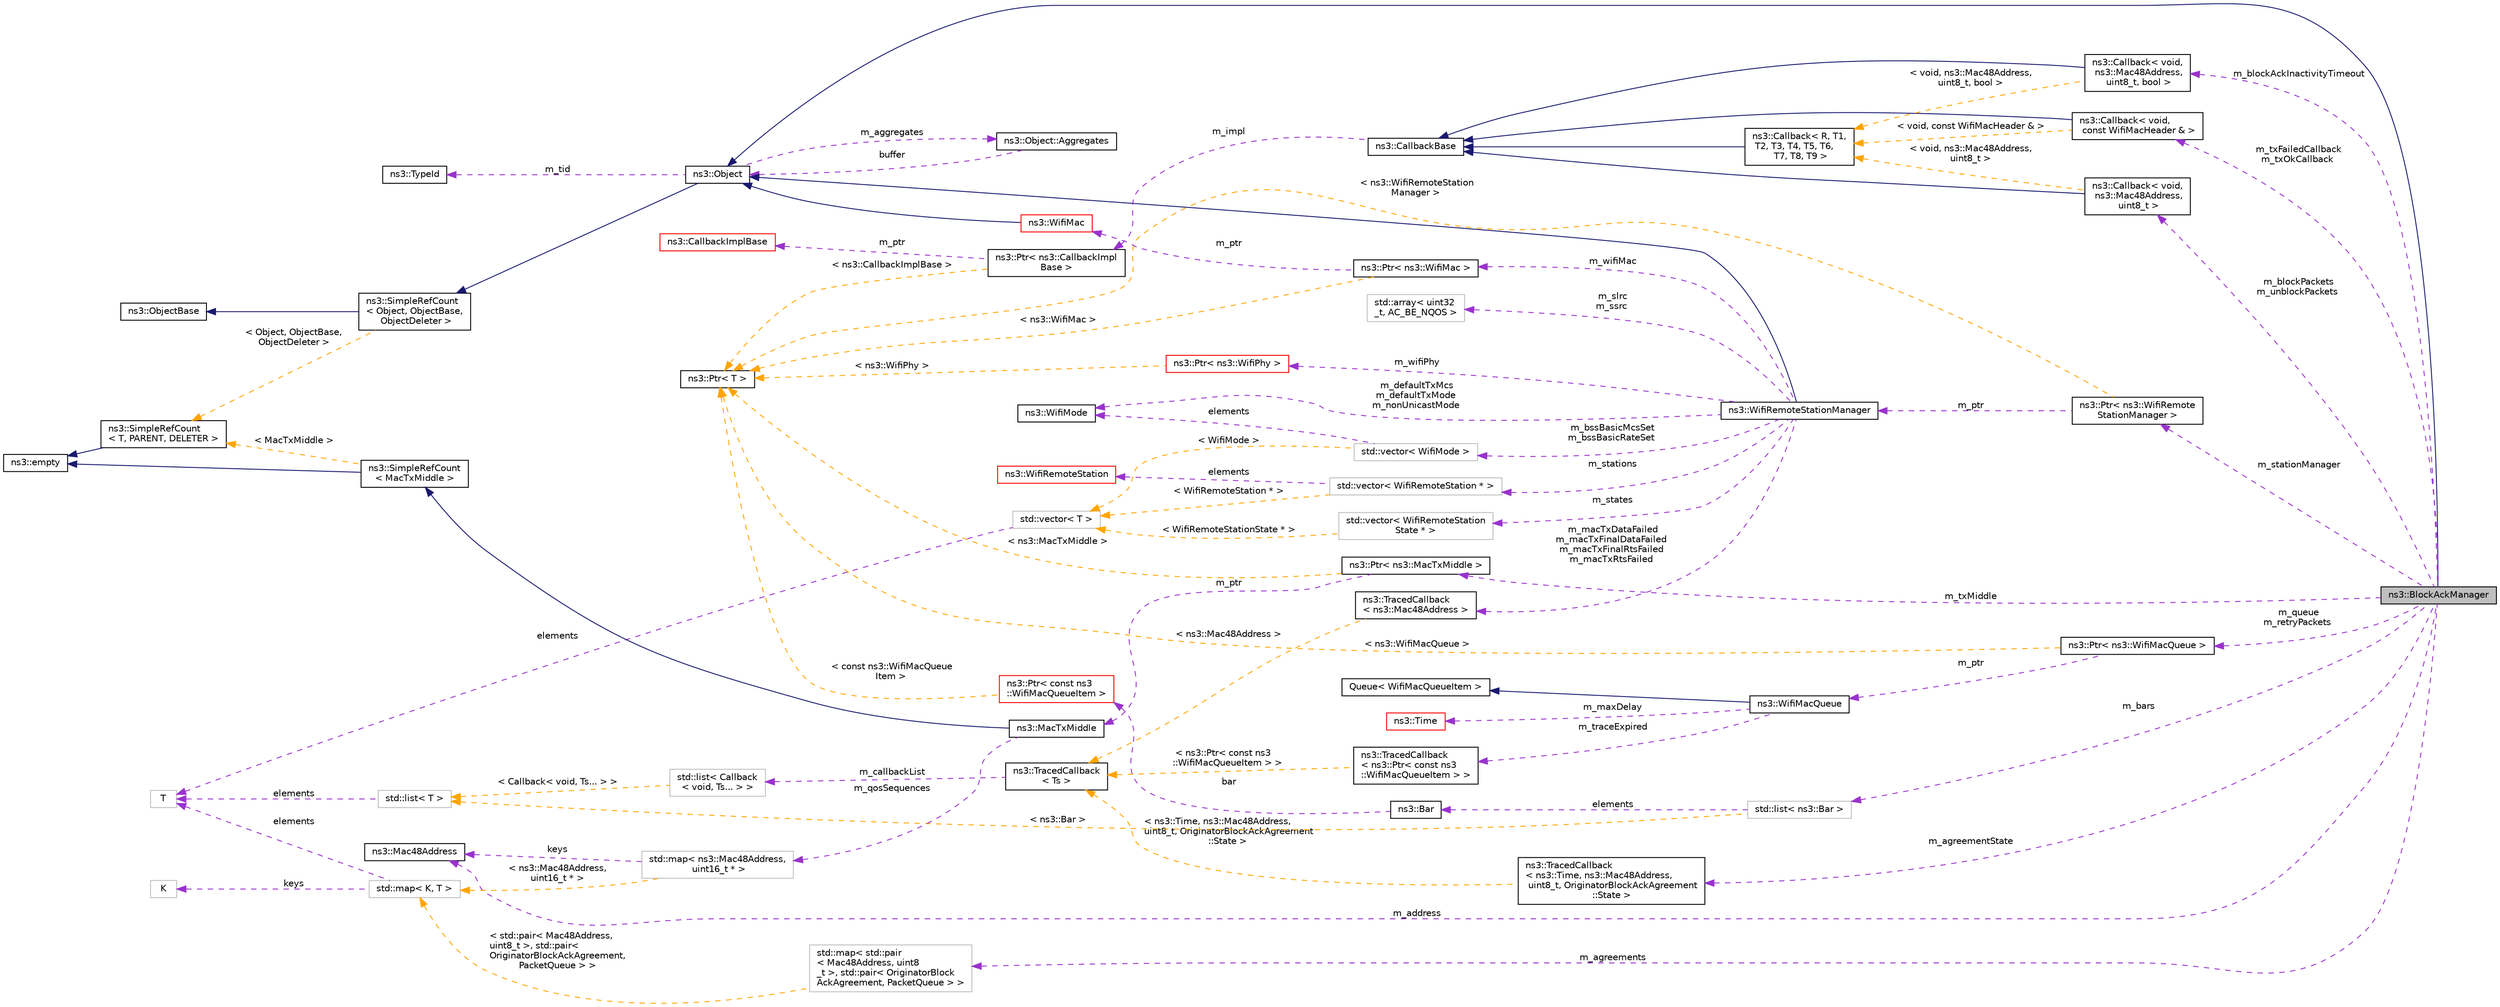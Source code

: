 digraph "ns3::BlockAckManager"
{
 // LATEX_PDF_SIZE
  edge [fontname="Helvetica",fontsize="10",labelfontname="Helvetica",labelfontsize="10"];
  node [fontname="Helvetica",fontsize="10",shape=record];
  rankdir="LR";
  Node1 [label="ns3::BlockAckManager",height=0.2,width=0.4,color="black", fillcolor="grey75", style="filled", fontcolor="black",tooltip="Manages all block ack agreements for an originator station."];
  Node2 -> Node1 [dir="back",color="midnightblue",fontsize="10",style="solid",fontname="Helvetica"];
  Node2 [label="ns3::Object",height=0.2,width=0.4,color="black", fillcolor="white", style="filled",URL="$classns3_1_1_object.html",tooltip="A base class which provides memory management and object aggregation."];
  Node3 -> Node2 [dir="back",color="midnightblue",fontsize="10",style="solid",fontname="Helvetica"];
  Node3 [label="ns3::SimpleRefCount\l\< Object, ObjectBase,\l ObjectDeleter \>",height=0.2,width=0.4,color="black", fillcolor="white", style="filled",URL="$classns3_1_1_simple_ref_count.html",tooltip=" "];
  Node4 -> Node3 [dir="back",color="midnightblue",fontsize="10",style="solid",fontname="Helvetica"];
  Node4 [label="ns3::ObjectBase",height=0.2,width=0.4,color="black", fillcolor="white", style="filled",URL="$classns3_1_1_object_base.html",tooltip="Anchor the ns-3 type and attribute system."];
  Node5 -> Node3 [dir="back",color="orange",fontsize="10",style="dashed",label=" \< Object, ObjectBase,\l ObjectDeleter \>" ,fontname="Helvetica"];
  Node5 [label="ns3::SimpleRefCount\l\< T, PARENT, DELETER \>",height=0.2,width=0.4,color="black", fillcolor="white", style="filled",URL="$classns3_1_1_simple_ref_count.html",tooltip="A template-based reference counting class."];
  Node6 -> Node5 [dir="back",color="midnightblue",fontsize="10",style="solid",fontname="Helvetica"];
  Node6 [label="ns3::empty",height=0.2,width=0.4,color="black", fillcolor="white", style="filled",URL="$classns3_1_1empty.html",tooltip="make Callback use a separate empty type"];
  Node7 -> Node2 [dir="back",color="darkorchid3",fontsize="10",style="dashed",label=" m_tid" ,fontname="Helvetica"];
  Node7 [label="ns3::TypeId",height=0.2,width=0.4,color="black", fillcolor="white", style="filled",URL="$classns3_1_1_type_id.html",tooltip="a unique identifier for an interface."];
  Node8 -> Node2 [dir="back",color="darkorchid3",fontsize="10",style="dashed",label=" m_aggregates" ,fontname="Helvetica"];
  Node8 [label="ns3::Object::Aggregates",height=0.2,width=0.4,color="black", fillcolor="white", style="filled",URL="$structns3_1_1_object_1_1_aggregates.html",tooltip="The list of Objects aggregated to this one."];
  Node2 -> Node8 [dir="back",color="darkorchid3",fontsize="10",style="dashed",label=" buffer" ,fontname="Helvetica"];
  Node9 -> Node1 [dir="back",color="darkorchid3",fontsize="10",style="dashed",label=" m_address" ,fontname="Helvetica"];
  Node9 [label="ns3::Mac48Address",height=0.2,width=0.4,color="black", fillcolor="white", style="filled",URL="$classns3_1_1_mac48_address.html",tooltip="an EUI-48 address"];
  Node10 -> Node1 [dir="back",color="darkorchid3",fontsize="10",style="dashed",label=" m_txFailedCallback\nm_txOkCallback" ,fontname="Helvetica"];
  Node10 [label="ns3::Callback\< void,\l const WifiMacHeader & \>",height=0.2,width=0.4,color="black", fillcolor="white", style="filled",URL="$classns3_1_1_callback.html",tooltip=" "];
  Node11 -> Node10 [dir="back",color="midnightblue",fontsize="10",style="solid",fontname="Helvetica"];
  Node11 [label="ns3::CallbackBase",height=0.2,width=0.4,color="black", fillcolor="white", style="filled",URL="$classns3_1_1_callback_base.html",tooltip="Base class for Callback class."];
  Node12 -> Node11 [dir="back",color="darkorchid3",fontsize="10",style="dashed",label=" m_impl" ,fontname="Helvetica"];
  Node12 [label="ns3::Ptr\< ns3::CallbackImpl\lBase \>",height=0.2,width=0.4,color="black", fillcolor="white", style="filled",URL="$classns3_1_1_ptr.html",tooltip=" "];
  Node13 -> Node12 [dir="back",color="darkorchid3",fontsize="10",style="dashed",label=" m_ptr" ,fontname="Helvetica"];
  Node13 [label="ns3::CallbackImplBase",height=0.2,width=0.4,color="red", fillcolor="white", style="filled",URL="$classns3_1_1_callback_impl_base.html",tooltip="Abstract base class for CallbackImpl Provides reference counting and equality test."];
  Node15 -> Node12 [dir="back",color="orange",fontsize="10",style="dashed",label=" \< ns3::CallbackImplBase \>" ,fontname="Helvetica"];
  Node15 [label="ns3::Ptr\< T \>",height=0.2,width=0.4,color="black", fillcolor="white", style="filled",URL="$classns3_1_1_ptr.html",tooltip="Smart pointer class similar to boost::intrusive_ptr."];
  Node16 -> Node10 [dir="back",color="orange",fontsize="10",style="dashed",label=" \< void, const WifiMacHeader & \>" ,fontname="Helvetica"];
  Node16 [label="ns3::Callback\< R, T1,\l T2, T3, T4, T5, T6,\l T7, T8, T9 \>",height=0.2,width=0.4,color="black", fillcolor="white", style="filled",URL="$classns3_1_1_callback.html",tooltip="Callback template class."];
  Node11 -> Node16 [dir="back",color="midnightblue",fontsize="10",style="solid",fontname="Helvetica"];
  Node17 -> Node1 [dir="back",color="darkorchid3",fontsize="10",style="dashed",label=" m_stationManager" ,fontname="Helvetica"];
  Node17 [label="ns3::Ptr\< ns3::WifiRemote\lStationManager \>",height=0.2,width=0.4,color="black", fillcolor="white", style="filled",URL="$classns3_1_1_ptr.html",tooltip=" "];
  Node18 -> Node17 [dir="back",color="darkorchid3",fontsize="10",style="dashed",label=" m_ptr" ,fontname="Helvetica"];
  Node18 [label="ns3::WifiRemoteStationManager",height=0.2,width=0.4,color="black", fillcolor="white", style="filled",URL="$classns3_1_1_wifi_remote_station_manager.html",tooltip="hold a list of per-remote-station state."];
  Node2 -> Node18 [dir="back",color="midnightblue",fontsize="10",style="solid",fontname="Helvetica"];
  Node19 -> Node18 [dir="back",color="darkorchid3",fontsize="10",style="dashed",label=" m_wifiMac" ,fontname="Helvetica"];
  Node19 [label="ns3::Ptr\< ns3::WifiMac \>",height=0.2,width=0.4,color="black", fillcolor="white", style="filled",URL="$classns3_1_1_ptr.html",tooltip=" "];
  Node20 -> Node19 [dir="back",color="darkorchid3",fontsize="10",style="dashed",label=" m_ptr" ,fontname="Helvetica"];
  Node20 [label="ns3::WifiMac",height=0.2,width=0.4,color="red", fillcolor="white", style="filled",URL="$classns3_1_1_wifi_mac.html",tooltip="base class for all MAC-level wifi objects."];
  Node2 -> Node20 [dir="back",color="midnightblue",fontsize="10",style="solid",fontname="Helvetica"];
  Node15 -> Node19 [dir="back",color="orange",fontsize="10",style="dashed",label=" \< ns3::WifiMac \>" ,fontname="Helvetica"];
  Node29 -> Node18 [dir="back",color="darkorchid3",fontsize="10",style="dashed",label=" m_stations" ,fontname="Helvetica"];
  Node29 [label="std::vector\< WifiRemoteStation * \>",height=0.2,width=0.4,color="grey75", fillcolor="white", style="filled",tooltip=" "];
  Node30 -> Node29 [dir="back",color="darkorchid3",fontsize="10",style="dashed",label=" elements" ,fontname="Helvetica"];
  Node30 [label="ns3::WifiRemoteStation",height=0.2,width=0.4,color="red", fillcolor="white", style="filled",URL="$structns3_1_1_wifi_remote_station.html",tooltip="hold per-remote-station state."];
  Node37 -> Node29 [dir="back",color="orange",fontsize="10",style="dashed",label=" \< WifiRemoteStation * \>" ,fontname="Helvetica"];
  Node37 [label="std::vector\< T \>",height=0.2,width=0.4,color="grey75", fillcolor="white", style="filled",tooltip=" "];
  Node26 -> Node37 [dir="back",color="darkorchid3",fontsize="10",style="dashed",label=" elements" ,fontname="Helvetica"];
  Node26 [label="T",height=0.2,width=0.4,color="grey75", fillcolor="white", style="filled",tooltip=" "];
  Node38 -> Node18 [dir="back",color="darkorchid3",fontsize="10",style="dashed",label=" m_bssBasicMcsSet\nm_bssBasicRateSet" ,fontname="Helvetica"];
  Node38 [label="std::vector\< WifiMode \>",height=0.2,width=0.4,color="grey75", fillcolor="white", style="filled",tooltip=" "];
  Node39 -> Node38 [dir="back",color="darkorchid3",fontsize="10",style="dashed",label=" elements" ,fontname="Helvetica"];
  Node39 [label="ns3::WifiMode",height=0.2,width=0.4,color="black", fillcolor="white", style="filled",URL="$classns3_1_1_wifi_mode.html",tooltip="represent a single transmission mode"];
  Node37 -> Node38 [dir="back",color="orange",fontsize="10",style="dashed",label=" \< WifiMode \>" ,fontname="Helvetica"];
  Node48 -> Node18 [dir="back",color="darkorchid3",fontsize="10",style="dashed",label=" m_macTxDataFailed\nm_macTxFinalDataFailed\nm_macTxFinalRtsFailed\nm_macTxRtsFailed" ,fontname="Helvetica"];
  Node48 [label="ns3::TracedCallback\l\< ns3::Mac48Address \>",height=0.2,width=0.4,color="black", fillcolor="white", style="filled",URL="$classns3_1_1_traced_callback.html",tooltip=" "];
  Node22 -> Node48 [dir="back",color="orange",fontsize="10",style="dashed",label=" \< ns3::Mac48Address \>" ,fontname="Helvetica"];
  Node22 [label="ns3::TracedCallback\l\< Ts \>",height=0.2,width=0.4,color="black", fillcolor="white", style="filled",URL="$classns3_1_1_traced_callback.html",tooltip="Forward calls to a chain of Callback."];
  Node23 -> Node22 [dir="back",color="darkorchid3",fontsize="10",style="dashed",label=" m_callbackList" ,fontname="Helvetica"];
  Node23 [label="std::list\< Callback\l\< void, Ts... \> \>",height=0.2,width=0.4,color="grey75", fillcolor="white", style="filled",tooltip=" "];
  Node25 -> Node23 [dir="back",color="orange",fontsize="10",style="dashed",label=" \< Callback\< void, Ts... \> \>" ,fontname="Helvetica"];
  Node25 [label="std::list\< T \>",height=0.2,width=0.4,color="grey75", fillcolor="white", style="filled",tooltip=" "];
  Node26 -> Node25 [dir="back",color="darkorchid3",fontsize="10",style="dashed",label=" elements" ,fontname="Helvetica"];
  Node49 -> Node18 [dir="back",color="darkorchid3",fontsize="10",style="dashed",label=" m_slrc\nm_ssrc" ,fontname="Helvetica"];
  Node49 [label="std::array\< uint32\l_t, AC_BE_NQOS \>",height=0.2,width=0.4,color="grey75", fillcolor="white", style="filled",tooltip=" "];
  Node39 -> Node18 [dir="back",color="darkorchid3",fontsize="10",style="dashed",label=" m_defaultTxMcs\nm_defaultTxMode\nm_nonUnicastMode" ,fontname="Helvetica"];
  Node51 -> Node18 [dir="back",color="darkorchid3",fontsize="10",style="dashed",label=" m_states" ,fontname="Helvetica"];
  Node51 [label="std::vector\< WifiRemoteStation\lState * \>",height=0.2,width=0.4,color="grey75", fillcolor="white", style="filled",tooltip=" "];
  Node37 -> Node51 [dir="back",color="orange",fontsize="10",style="dashed",label=" \< WifiRemoteStationState * \>" ,fontname="Helvetica"];
  Node52 -> Node18 [dir="back",color="darkorchid3",fontsize="10",style="dashed",label=" m_wifiPhy" ,fontname="Helvetica"];
  Node52 [label="ns3::Ptr\< ns3::WifiPhy \>",height=0.2,width=0.4,color="red", fillcolor="white", style="filled",URL="$classns3_1_1_ptr.html",tooltip=" "];
  Node15 -> Node52 [dir="back",color="orange",fontsize="10",style="dashed",label=" \< ns3::WifiPhy \>" ,fontname="Helvetica"];
  Node15 -> Node17 [dir="back",color="orange",fontsize="10",style="dashed",label=" \< ns3::WifiRemoteStation\lManager \>" ,fontname="Helvetica"];
  Node184 -> Node1 [dir="back",color="darkorchid3",fontsize="10",style="dashed",label=" m_bars" ,fontname="Helvetica"];
  Node184 [label="std::list\< ns3::Bar \>",height=0.2,width=0.4,color="grey75", fillcolor="white", style="filled",tooltip=" "];
  Node185 -> Node184 [dir="back",color="darkorchid3",fontsize="10",style="dashed",label=" elements" ,fontname="Helvetica"];
  Node185 [label="ns3::Bar",height=0.2,width=0.4,color="black", fillcolor="white", style="filled",URL="$structns3_1_1_bar.html",tooltip="BlockAckRequest frame information."];
  Node186 -> Node185 [dir="back",color="darkorchid3",fontsize="10",style="dashed",label=" bar" ,fontname="Helvetica"];
  Node186 [label="ns3::Ptr\< const ns3\l::WifiMacQueueItem \>",height=0.2,width=0.4,color="red", fillcolor="white", style="filled",URL="$classns3_1_1_ptr.html",tooltip=" "];
  Node15 -> Node186 [dir="back",color="orange",fontsize="10",style="dashed",label=" \< const ns3::WifiMacQueue\lItem \>" ,fontname="Helvetica"];
  Node25 -> Node184 [dir="back",color="orange",fontsize="10",style="dashed",label=" \< ns3::Bar \>" ,fontname="Helvetica"];
  Node187 -> Node1 [dir="back",color="darkorchid3",fontsize="10",style="dashed",label=" m_blockPackets\nm_unblockPackets" ,fontname="Helvetica"];
  Node187 [label="ns3::Callback\< void,\l ns3::Mac48Address,\l uint8_t \>",height=0.2,width=0.4,color="black", fillcolor="white", style="filled",URL="$classns3_1_1_callback.html",tooltip=" "];
  Node11 -> Node187 [dir="back",color="midnightblue",fontsize="10",style="solid",fontname="Helvetica"];
  Node16 -> Node187 [dir="back",color="orange",fontsize="10",style="dashed",label=" \< void, ns3::Mac48Address,\l uint8_t \>" ,fontname="Helvetica"];
  Node188 -> Node1 [dir="back",color="darkorchid3",fontsize="10",style="dashed",label=" m_agreements" ,fontname="Helvetica"];
  Node188 [label="std::map\< std::pair\l\< Mac48Address, uint8\l_t \>, std::pair\< OriginatorBlock\lAckAgreement, PacketQueue \> \>",height=0.2,width=0.4,color="grey75", fillcolor="white", style="filled",tooltip=" "];
  Node59 -> Node188 [dir="back",color="orange",fontsize="10",style="dashed",label=" \< std::pair\< Mac48Address,\l uint8_t \>, std::pair\<\l OriginatorBlockAckAgreement,\l PacketQueue \> \>" ,fontname="Helvetica"];
  Node59 [label="std::map\< K, T \>",height=0.2,width=0.4,color="grey75", fillcolor="white", style="filled",tooltip=" "];
  Node47 -> Node59 [dir="back",color="darkorchid3",fontsize="10",style="dashed",label=" keys" ,fontname="Helvetica"];
  Node47 [label="K",height=0.2,width=0.4,color="grey75", fillcolor="white", style="filled",tooltip=" "];
  Node26 -> Node59 [dir="back",color="darkorchid3",fontsize="10",style="dashed",label=" elements" ,fontname="Helvetica"];
  Node189 -> Node1 [dir="back",color="darkorchid3",fontsize="10",style="dashed",label=" m_queue\nm_retryPackets" ,fontname="Helvetica"];
  Node189 [label="ns3::Ptr\< ns3::WifiMacQueue \>",height=0.2,width=0.4,color="black", fillcolor="white", style="filled",URL="$classns3_1_1_ptr.html",tooltip=" "];
  Node190 -> Node189 [dir="back",color="darkorchid3",fontsize="10",style="dashed",label=" m_ptr" ,fontname="Helvetica"];
  Node190 [label="ns3::WifiMacQueue",height=0.2,width=0.4,color="black", fillcolor="white", style="filled",URL="$classns3_1_1_wifi_mac_queue.html",tooltip="This queue implements the timeout procedure described in (Section 9.19.2.6 \"Retransmit procedures\" pa..."];
  Node191 -> Node190 [dir="back",color="midnightblue",fontsize="10",style="solid",fontname="Helvetica"];
  Node191 [label="Queue\< WifiMacQueueItem \>",height=0.2,width=0.4,color="black", fillcolor="white", style="filled",URL="$classns3_1_1_queue_3_01_wifi_mac_queue_item_01_4.html",tooltip="Introspection did not find any typical Config paths."];
  Node192 -> Node190 [dir="back",color="darkorchid3",fontsize="10",style="dashed",label=" m_traceExpired" ,fontname="Helvetica"];
  Node192 [label="ns3::TracedCallback\l\< ns3::Ptr\< const ns3\l::WifiMacQueueItem \> \>",height=0.2,width=0.4,color="black", fillcolor="white", style="filled",URL="$classns3_1_1_traced_callback.html",tooltip=" "];
  Node22 -> Node192 [dir="back",color="orange",fontsize="10",style="dashed",label=" \< ns3::Ptr\< const ns3\l::WifiMacQueueItem \> \>" ,fontname="Helvetica"];
  Node45 -> Node190 [dir="back",color="darkorchid3",fontsize="10",style="dashed",label=" m_maxDelay" ,fontname="Helvetica"];
  Node45 [label="ns3::Time",height=0.2,width=0.4,color="red", fillcolor="white", style="filled",URL="$classns3_1_1_time.html",tooltip="Simulation virtual time values and global simulation resolution."];
  Node15 -> Node189 [dir="back",color="orange",fontsize="10",style="dashed",label=" \< ns3::WifiMacQueue \>" ,fontname="Helvetica"];
  Node193 -> Node1 [dir="back",color="darkorchid3",fontsize="10",style="dashed",label=" m_txMiddle" ,fontname="Helvetica"];
  Node193 [label="ns3::Ptr\< ns3::MacTxMiddle \>",height=0.2,width=0.4,color="black", fillcolor="white", style="filled",URL="$classns3_1_1_ptr.html",tooltip=" "];
  Node194 -> Node193 [dir="back",color="darkorchid3",fontsize="10",style="dashed",label=" m_ptr" ,fontname="Helvetica"];
  Node194 [label="ns3::MacTxMiddle",height=0.2,width=0.4,color="black", fillcolor="white", style="filled",URL="$classns3_1_1_mac_tx_middle.html",tooltip="Handles sequence numbering of IEEE 802.11 data frames."];
  Node195 -> Node194 [dir="back",color="midnightblue",fontsize="10",style="solid",fontname="Helvetica"];
  Node195 [label="ns3::SimpleRefCount\l\< MacTxMiddle \>",height=0.2,width=0.4,color="black", fillcolor="white", style="filled",URL="$classns3_1_1_simple_ref_count.html",tooltip=" "];
  Node6 -> Node195 [dir="back",color="midnightblue",fontsize="10",style="solid",fontname="Helvetica"];
  Node5 -> Node195 [dir="back",color="orange",fontsize="10",style="dashed",label=" \< MacTxMiddle \>" ,fontname="Helvetica"];
  Node196 -> Node194 [dir="back",color="darkorchid3",fontsize="10",style="dashed",label=" m_qosSequences" ,fontname="Helvetica"];
  Node196 [label="std::map\< ns3::Mac48Address,\l uint16_t * \>",height=0.2,width=0.4,color="grey75", fillcolor="white", style="filled",tooltip=" "];
  Node9 -> Node196 [dir="back",color="darkorchid3",fontsize="10",style="dashed",label=" keys" ,fontname="Helvetica"];
  Node59 -> Node196 [dir="back",color="orange",fontsize="10",style="dashed",label=" \< ns3::Mac48Address,\l uint16_t * \>" ,fontname="Helvetica"];
  Node15 -> Node193 [dir="back",color="orange",fontsize="10",style="dashed",label=" \< ns3::MacTxMiddle \>" ,fontname="Helvetica"];
  Node197 -> Node1 [dir="back",color="darkorchid3",fontsize="10",style="dashed",label=" m_blockAckInactivityTimeout" ,fontname="Helvetica"];
  Node197 [label="ns3::Callback\< void,\l ns3::Mac48Address,\l uint8_t, bool \>",height=0.2,width=0.4,color="black", fillcolor="white", style="filled",URL="$classns3_1_1_callback.html",tooltip=" "];
  Node11 -> Node197 [dir="back",color="midnightblue",fontsize="10",style="solid",fontname="Helvetica"];
  Node16 -> Node197 [dir="back",color="orange",fontsize="10",style="dashed",label=" \< void, ns3::Mac48Address,\l uint8_t, bool \>" ,fontname="Helvetica"];
  Node198 -> Node1 [dir="back",color="darkorchid3",fontsize="10",style="dashed",label=" m_agreementState" ,fontname="Helvetica"];
  Node198 [label="ns3::TracedCallback\l\< ns3::Time, ns3::Mac48Address,\l uint8_t, OriginatorBlockAckAgreement\l::State \>",height=0.2,width=0.4,color="black", fillcolor="white", style="filled",URL="$classns3_1_1_traced_callback.html",tooltip=" "];
  Node22 -> Node198 [dir="back",color="orange",fontsize="10",style="dashed",label=" \< ns3::Time, ns3::Mac48Address,\l uint8_t, OriginatorBlockAckAgreement\l::State \>" ,fontname="Helvetica"];
}
